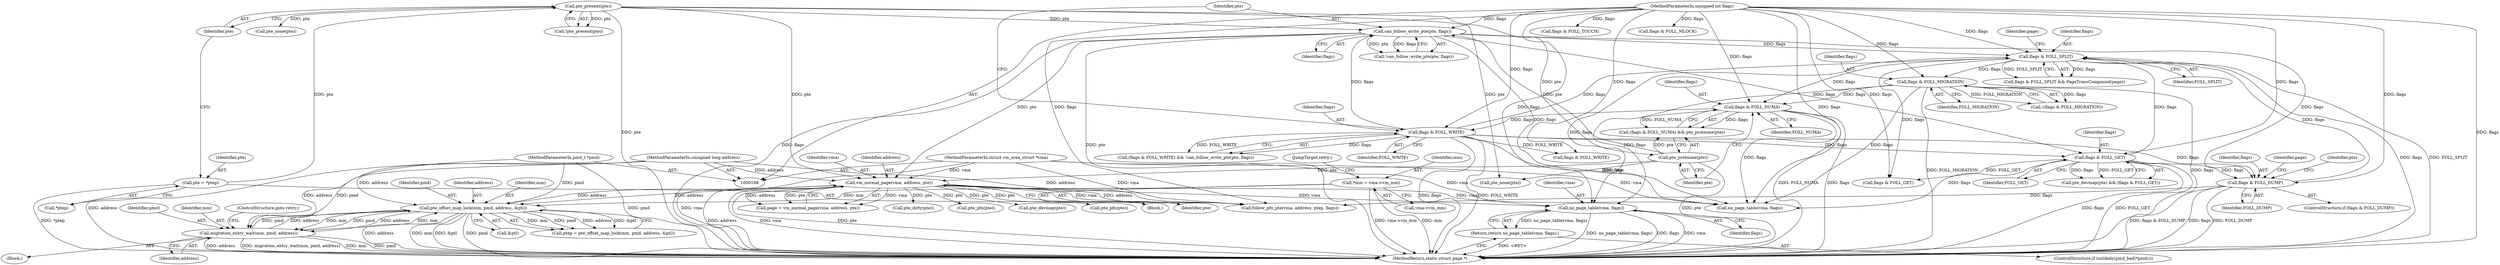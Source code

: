 digraph "0_linux_6b3a707736301c2128ca85ce85fb13f60b5e350a_4@pointer" {
"1000132" [label="(Call,no_page_table(vma, flags))"];
"1000206" [label="(Call,vm_normal_page(vma, address, pte))"];
"1000109" [label="(MethodParameterIn,struct vm_area_struct *vma)"];
"1000137" [label="(Call,pte_offset_map_lock(mm, pmd, address, &ptl))"];
"1000116" [label="(Call,*mm = vma->vm_mm)"];
"1000176" [label="(Call,migration_entry_wait(mm, pmd, address))"];
"1000111" [label="(MethodParameterIn,pmd_t *pmd)"];
"1000110" [label="(MethodParameterIn,unsigned long address)"];
"1000186" [label="(Call,pte_protnone(pte))"];
"1000149" [label="(Call,pte_present(pte))"];
"1000143" [label="(Call,pte = *ptep)"];
"1000195" [label="(Call,can_follow_write_pte(pte, flags))"];
"1000191" [label="(Call,flags & FOLL_WRITE)"];
"1000183" [label="(Call,flags & FOLL_NUMA)"];
"1000281" [label="(Call,flags & FOLL_SPLIT)"];
"1000217" [label="(Call,flags & FOLL_GET)"];
"1000112" [label="(MethodParameterIn,unsigned int flags)"];
"1000245" [label="(Call,flags & FOLL_DUMP)"];
"1000156" [label="(Call,flags & FOLL_MIGRATION)"];
"1000131" [label="(Return,return no_page_table(vma, flags);)"];
"1000285" [label="(Identifier,page)"];
"1000327" [label="(Call,flags & FOLL_TOUCH)"];
"1000139" [label="(Identifier,pmd)"];
"1000182" [label="(Call,(flags & FOLL_NUMA) && pte_protnone(pte))"];
"1000197" [label="(Identifier,flags)"];
"1000387" [label="(Call,pte_none(pte))"];
"1000126" [label="(ControlStructure,if (unlikely(pmd_bad(*pmd))))"];
"1000250" [label="(Identifier,page)"];
"1000196" [label="(Identifier,pte)"];
"1000349" [label="(Call,flags & FOLL_MLOCK)"];
"1000247" [label="(Identifier,FOLL_DUMP)"];
"1000258" [label="(Identifier,pte)"];
"1000246" [label="(Identifier,flags)"];
"1000281" [label="(Call,flags & FOLL_SPLIT)"];
"1000151" [label="(Block,)"];
"1000186" [label="(Call,pte_protnone(pte))"];
"1000257" [label="(Call,pte_pfn(pte))"];
"1000191" [label="(Call,flags & FOLL_WRITE)"];
"1000177" [label="(Identifier,mm)"];
"1000137" [label="(Call,pte_offset_map_lock(mm, pmd, address, &ptl))"];
"1000143" [label="(Call,pte = *ptep)"];
"1000194" [label="(Call,!can_follow_write_pte(pte, flags))"];
"1000215" [label="(Call,pte_devmap(pte))"];
"1000180" [label="(ControlStructure,goto retry;)"];
"1000206" [label="(Call,vm_normal_page(vma, address, pte))"];
"1000225" [label="(Call,pte_pfn(pte))"];
"1000155" [label="(Call,!(flags & FOLL_MIGRATION))"];
"1000111" [label="(MethodParameterIn,pmd_t *pmd)"];
"1000109" [label="(MethodParameterIn,struct vm_area_struct *vma)"];
"1000204" [label="(Call,page = vm_normal_page(vma, address, pte))"];
"1000141" [label="(Call,&ptl)"];
"1000140" [label="(Identifier,address)"];
"1000117" [label="(Identifier,mm)"];
"1000110" [label="(MethodParameterIn,unsigned long address)"];
"1000190" [label="(Call,(flags & FOLL_WRITE) && !can_follow_write_pte(pte, flags))"];
"1000161" [label="(Call,pte_none(pte))"];
"1000156" [label="(Call,flags & FOLL_MIGRATION)"];
"1000184" [label="(Identifier,flags)"];
"1000219" [label="(Identifier,FOLL_GET)"];
"1000118" [label="(Call,vma->vm_mm)"];
"1000157" [label="(Identifier,flags)"];
"1000138" [label="(Identifier,mm)"];
"1000135" [label="(Call,ptep = pte_offset_map_lock(mm, pmd, address, &ptl))"];
"1000148" [label="(Call,!pte_present(pte))"];
"1000214" [label="(Call,pte_devmap(pte) && (flags & FOLL_GET))"];
"1000245" [label="(Call,flags & FOLL_DUMP)"];
"1000183" [label="(Call,flags & FOLL_NUMA)"];
"1000178" [label="(Identifier,pmd)"];
"1000133" [label="(Identifier,vma)"];
"1000217" [label="(Call,flags & FOLL_GET)"];
"1000131" [label="(Return,return no_page_table(vma, flags);)"];
"1000207" [label="(Identifier,vma)"];
"1000125" [label="(JumpTarget,retry:)"];
"1000187" [label="(Identifier,pte)"];
"1000112" [label="(MethodParameterIn,unsigned int flags)"];
"1000282" [label="(Identifier,flags)"];
"1000149" [label="(Call,pte_present(pte))"];
"1000269" [label="(Call,follow_pfn_pte(vma, address, ptep, flags))"];
"1000116" [label="(Call,*mm = vma->vm_mm)"];
"1000244" [label="(ControlStructure,if (flags & FOLL_DUMP))"];
"1000195" [label="(Call,can_follow_write_pte(pte, flags))"];
"1000338" [label="(Call,pte_dirty(pte))"];
"1000179" [label="(Identifier,address)"];
"1000283" [label="(Identifier,FOLL_SPLIT)"];
"1000176" [label="(Call,migration_entry_wait(mm, pmd, address))"];
"1000134" [label="(Identifier,flags)"];
"1000192" [label="(Identifier,flags)"];
"1000132" [label="(Call,no_page_table(vma, flags))"];
"1000114" [label="(Block,)"];
"1000280" [label="(Call,flags & FOLL_SPLIT && PageTransCompound(page))"];
"1000145" [label="(Call,*ptep)"];
"1000333" [label="(Call,flags & FOLL_WRITE)"];
"1000209" [label="(Identifier,pte)"];
"1000150" [label="(Identifier,pte)"];
"1000218" [label="(Identifier,flags)"];
"1000395" [label="(MethodReturn,static struct page *)"];
"1000158" [label="(Identifier,FOLL_MIGRATION)"];
"1000208" [label="(Identifier,address)"];
"1000185" [label="(Identifier,FOLL_NUMA)"];
"1000193" [label="(Identifier,FOLL_WRITE)"];
"1000310" [label="(Call,flags & FOLL_GET)"];
"1000392" [label="(Call,no_page_table(vma, flags))"];
"1000144" [label="(Identifier,pte)"];
"1000132" -> "1000131"  [label="AST: "];
"1000132" -> "1000134"  [label="CFG: "];
"1000133" -> "1000132"  [label="AST: "];
"1000134" -> "1000132"  [label="AST: "];
"1000131" -> "1000132"  [label="CFG: "];
"1000132" -> "1000395"  [label="DDG: no_page_table(vma, flags)"];
"1000132" -> "1000395"  [label="DDG: flags"];
"1000132" -> "1000395"  [label="DDG: vma"];
"1000132" -> "1000131"  [label="DDG: no_page_table(vma, flags)"];
"1000206" -> "1000132"  [label="DDG: vma"];
"1000109" -> "1000132"  [label="DDG: vma"];
"1000281" -> "1000132"  [label="DDG: flags"];
"1000156" -> "1000132"  [label="DDG: flags"];
"1000112" -> "1000132"  [label="DDG: flags"];
"1000206" -> "1000204"  [label="AST: "];
"1000206" -> "1000209"  [label="CFG: "];
"1000207" -> "1000206"  [label="AST: "];
"1000208" -> "1000206"  [label="AST: "];
"1000209" -> "1000206"  [label="AST: "];
"1000204" -> "1000206"  [label="CFG: "];
"1000206" -> "1000395"  [label="DDG: pte"];
"1000206" -> "1000395"  [label="DDG: address"];
"1000206" -> "1000395"  [label="DDG: vma"];
"1000206" -> "1000137"  [label="DDG: address"];
"1000206" -> "1000204"  [label="DDG: vma"];
"1000206" -> "1000204"  [label="DDG: address"];
"1000206" -> "1000204"  [label="DDG: pte"];
"1000109" -> "1000206"  [label="DDG: vma"];
"1000137" -> "1000206"  [label="DDG: address"];
"1000110" -> "1000206"  [label="DDG: address"];
"1000186" -> "1000206"  [label="DDG: pte"];
"1000149" -> "1000206"  [label="DDG: pte"];
"1000195" -> "1000206"  [label="DDG: pte"];
"1000206" -> "1000215"  [label="DDG: pte"];
"1000206" -> "1000225"  [label="DDG: pte"];
"1000206" -> "1000257"  [label="DDG: pte"];
"1000206" -> "1000269"  [label="DDG: vma"];
"1000206" -> "1000269"  [label="DDG: address"];
"1000206" -> "1000338"  [label="DDG: pte"];
"1000206" -> "1000392"  [label="DDG: vma"];
"1000109" -> "1000108"  [label="AST: "];
"1000109" -> "1000395"  [label="DDG: vma"];
"1000109" -> "1000269"  [label="DDG: vma"];
"1000109" -> "1000392"  [label="DDG: vma"];
"1000137" -> "1000135"  [label="AST: "];
"1000137" -> "1000141"  [label="CFG: "];
"1000138" -> "1000137"  [label="AST: "];
"1000139" -> "1000137"  [label="AST: "];
"1000140" -> "1000137"  [label="AST: "];
"1000141" -> "1000137"  [label="AST: "];
"1000135" -> "1000137"  [label="CFG: "];
"1000137" -> "1000395"  [label="DDG: &ptl"];
"1000137" -> "1000395"  [label="DDG: pmd"];
"1000137" -> "1000395"  [label="DDG: address"];
"1000137" -> "1000395"  [label="DDG: mm"];
"1000137" -> "1000135"  [label="DDG: mm"];
"1000137" -> "1000135"  [label="DDG: pmd"];
"1000137" -> "1000135"  [label="DDG: address"];
"1000137" -> "1000135"  [label="DDG: &ptl"];
"1000116" -> "1000137"  [label="DDG: mm"];
"1000176" -> "1000137"  [label="DDG: mm"];
"1000176" -> "1000137"  [label="DDG: pmd"];
"1000176" -> "1000137"  [label="DDG: address"];
"1000111" -> "1000137"  [label="DDG: pmd"];
"1000110" -> "1000137"  [label="DDG: address"];
"1000137" -> "1000176"  [label="DDG: mm"];
"1000137" -> "1000176"  [label="DDG: pmd"];
"1000137" -> "1000176"  [label="DDG: address"];
"1000116" -> "1000114"  [label="AST: "];
"1000116" -> "1000118"  [label="CFG: "];
"1000117" -> "1000116"  [label="AST: "];
"1000118" -> "1000116"  [label="AST: "];
"1000125" -> "1000116"  [label="CFG: "];
"1000116" -> "1000395"  [label="DDG: mm"];
"1000116" -> "1000395"  [label="DDG: vma->vm_mm"];
"1000176" -> "1000151"  [label="AST: "];
"1000176" -> "1000179"  [label="CFG: "];
"1000177" -> "1000176"  [label="AST: "];
"1000178" -> "1000176"  [label="AST: "];
"1000179" -> "1000176"  [label="AST: "];
"1000180" -> "1000176"  [label="CFG: "];
"1000176" -> "1000395"  [label="DDG: pmd"];
"1000176" -> "1000395"  [label="DDG: address"];
"1000176" -> "1000395"  [label="DDG: migration_entry_wait(mm, pmd, address)"];
"1000176" -> "1000395"  [label="DDG: mm"];
"1000111" -> "1000176"  [label="DDG: pmd"];
"1000110" -> "1000176"  [label="DDG: address"];
"1000111" -> "1000108"  [label="AST: "];
"1000111" -> "1000395"  [label="DDG: pmd"];
"1000110" -> "1000108"  [label="AST: "];
"1000110" -> "1000395"  [label="DDG: address"];
"1000110" -> "1000269"  [label="DDG: address"];
"1000186" -> "1000182"  [label="AST: "];
"1000186" -> "1000187"  [label="CFG: "];
"1000187" -> "1000186"  [label="AST: "];
"1000182" -> "1000186"  [label="CFG: "];
"1000186" -> "1000395"  [label="DDG: pte"];
"1000186" -> "1000182"  [label="DDG: pte"];
"1000149" -> "1000186"  [label="DDG: pte"];
"1000186" -> "1000195"  [label="DDG: pte"];
"1000186" -> "1000387"  [label="DDG: pte"];
"1000149" -> "1000148"  [label="AST: "];
"1000149" -> "1000150"  [label="CFG: "];
"1000150" -> "1000149"  [label="AST: "];
"1000148" -> "1000149"  [label="CFG: "];
"1000149" -> "1000395"  [label="DDG: pte"];
"1000149" -> "1000148"  [label="DDG: pte"];
"1000143" -> "1000149"  [label="DDG: pte"];
"1000149" -> "1000161"  [label="DDG: pte"];
"1000149" -> "1000195"  [label="DDG: pte"];
"1000149" -> "1000387"  [label="DDG: pte"];
"1000143" -> "1000114"  [label="AST: "];
"1000143" -> "1000145"  [label="CFG: "];
"1000144" -> "1000143"  [label="AST: "];
"1000145" -> "1000143"  [label="AST: "];
"1000150" -> "1000143"  [label="CFG: "];
"1000143" -> "1000395"  [label="DDG: *ptep"];
"1000195" -> "1000194"  [label="AST: "];
"1000195" -> "1000197"  [label="CFG: "];
"1000196" -> "1000195"  [label="AST: "];
"1000197" -> "1000195"  [label="AST: "];
"1000194" -> "1000195"  [label="CFG: "];
"1000195" -> "1000395"  [label="DDG: flags"];
"1000195" -> "1000395"  [label="DDG: pte"];
"1000195" -> "1000194"  [label="DDG: pte"];
"1000195" -> "1000194"  [label="DDG: flags"];
"1000191" -> "1000195"  [label="DDG: flags"];
"1000112" -> "1000195"  [label="DDG: flags"];
"1000195" -> "1000217"  [label="DDG: flags"];
"1000195" -> "1000245"  [label="DDG: flags"];
"1000195" -> "1000281"  [label="DDG: flags"];
"1000195" -> "1000392"  [label="DDG: flags"];
"1000191" -> "1000190"  [label="AST: "];
"1000191" -> "1000193"  [label="CFG: "];
"1000192" -> "1000191"  [label="AST: "];
"1000193" -> "1000191"  [label="AST: "];
"1000196" -> "1000191"  [label="CFG: "];
"1000190" -> "1000191"  [label="CFG: "];
"1000191" -> "1000395"  [label="DDG: FOLL_WRITE"];
"1000191" -> "1000395"  [label="DDG: flags"];
"1000191" -> "1000190"  [label="DDG: flags"];
"1000191" -> "1000190"  [label="DDG: FOLL_WRITE"];
"1000183" -> "1000191"  [label="DDG: flags"];
"1000112" -> "1000191"  [label="DDG: flags"];
"1000191" -> "1000217"  [label="DDG: flags"];
"1000191" -> "1000245"  [label="DDG: flags"];
"1000191" -> "1000281"  [label="DDG: flags"];
"1000191" -> "1000333"  [label="DDG: FOLL_WRITE"];
"1000191" -> "1000392"  [label="DDG: flags"];
"1000183" -> "1000182"  [label="AST: "];
"1000183" -> "1000185"  [label="CFG: "];
"1000184" -> "1000183"  [label="AST: "];
"1000185" -> "1000183"  [label="AST: "];
"1000187" -> "1000183"  [label="CFG: "];
"1000182" -> "1000183"  [label="CFG: "];
"1000183" -> "1000395"  [label="DDG: FOLL_NUMA"];
"1000183" -> "1000395"  [label="DDG: flags"];
"1000183" -> "1000182"  [label="DDG: flags"];
"1000183" -> "1000182"  [label="DDG: FOLL_NUMA"];
"1000281" -> "1000183"  [label="DDG: flags"];
"1000156" -> "1000183"  [label="DDG: flags"];
"1000112" -> "1000183"  [label="DDG: flags"];
"1000183" -> "1000392"  [label="DDG: flags"];
"1000281" -> "1000280"  [label="AST: "];
"1000281" -> "1000283"  [label="CFG: "];
"1000282" -> "1000281"  [label="AST: "];
"1000283" -> "1000281"  [label="AST: "];
"1000285" -> "1000281"  [label="CFG: "];
"1000280" -> "1000281"  [label="CFG: "];
"1000281" -> "1000395"  [label="DDG: flags"];
"1000281" -> "1000395"  [label="DDG: FOLL_SPLIT"];
"1000281" -> "1000156"  [label="DDG: flags"];
"1000281" -> "1000280"  [label="DDG: flags"];
"1000281" -> "1000280"  [label="DDG: FOLL_SPLIT"];
"1000217" -> "1000281"  [label="DDG: flags"];
"1000245" -> "1000281"  [label="DDG: flags"];
"1000112" -> "1000281"  [label="DDG: flags"];
"1000281" -> "1000310"  [label="DDG: flags"];
"1000217" -> "1000214"  [label="AST: "];
"1000217" -> "1000219"  [label="CFG: "];
"1000218" -> "1000217"  [label="AST: "];
"1000219" -> "1000217"  [label="AST: "];
"1000214" -> "1000217"  [label="CFG: "];
"1000217" -> "1000395"  [label="DDG: FOLL_GET"];
"1000217" -> "1000395"  [label="DDG: flags"];
"1000217" -> "1000214"  [label="DDG: flags"];
"1000217" -> "1000214"  [label="DDG: FOLL_GET"];
"1000112" -> "1000217"  [label="DDG: flags"];
"1000217" -> "1000245"  [label="DDG: flags"];
"1000217" -> "1000310"  [label="DDG: FOLL_GET"];
"1000217" -> "1000392"  [label="DDG: flags"];
"1000112" -> "1000108"  [label="AST: "];
"1000112" -> "1000395"  [label="DDG: flags"];
"1000112" -> "1000156"  [label="DDG: flags"];
"1000112" -> "1000245"  [label="DDG: flags"];
"1000112" -> "1000269"  [label="DDG: flags"];
"1000112" -> "1000310"  [label="DDG: flags"];
"1000112" -> "1000327"  [label="DDG: flags"];
"1000112" -> "1000333"  [label="DDG: flags"];
"1000112" -> "1000349"  [label="DDG: flags"];
"1000112" -> "1000392"  [label="DDG: flags"];
"1000245" -> "1000244"  [label="AST: "];
"1000245" -> "1000247"  [label="CFG: "];
"1000246" -> "1000245"  [label="AST: "];
"1000247" -> "1000245"  [label="AST: "];
"1000250" -> "1000245"  [label="CFG: "];
"1000258" -> "1000245"  [label="CFG: "];
"1000245" -> "1000395"  [label="DDG: flags & FOLL_DUMP"];
"1000245" -> "1000395"  [label="DDG: flags"];
"1000245" -> "1000395"  [label="DDG: FOLL_DUMP"];
"1000245" -> "1000269"  [label="DDG: flags"];
"1000156" -> "1000155"  [label="AST: "];
"1000156" -> "1000158"  [label="CFG: "];
"1000157" -> "1000156"  [label="AST: "];
"1000158" -> "1000156"  [label="AST: "];
"1000155" -> "1000156"  [label="CFG: "];
"1000156" -> "1000395"  [label="DDG: flags"];
"1000156" -> "1000395"  [label="DDG: FOLL_MIGRATION"];
"1000156" -> "1000155"  [label="DDG: flags"];
"1000156" -> "1000155"  [label="DDG: FOLL_MIGRATION"];
"1000156" -> "1000392"  [label="DDG: flags"];
"1000131" -> "1000126"  [label="AST: "];
"1000395" -> "1000131"  [label="CFG: "];
"1000131" -> "1000395"  [label="DDG: <RET>"];
}
